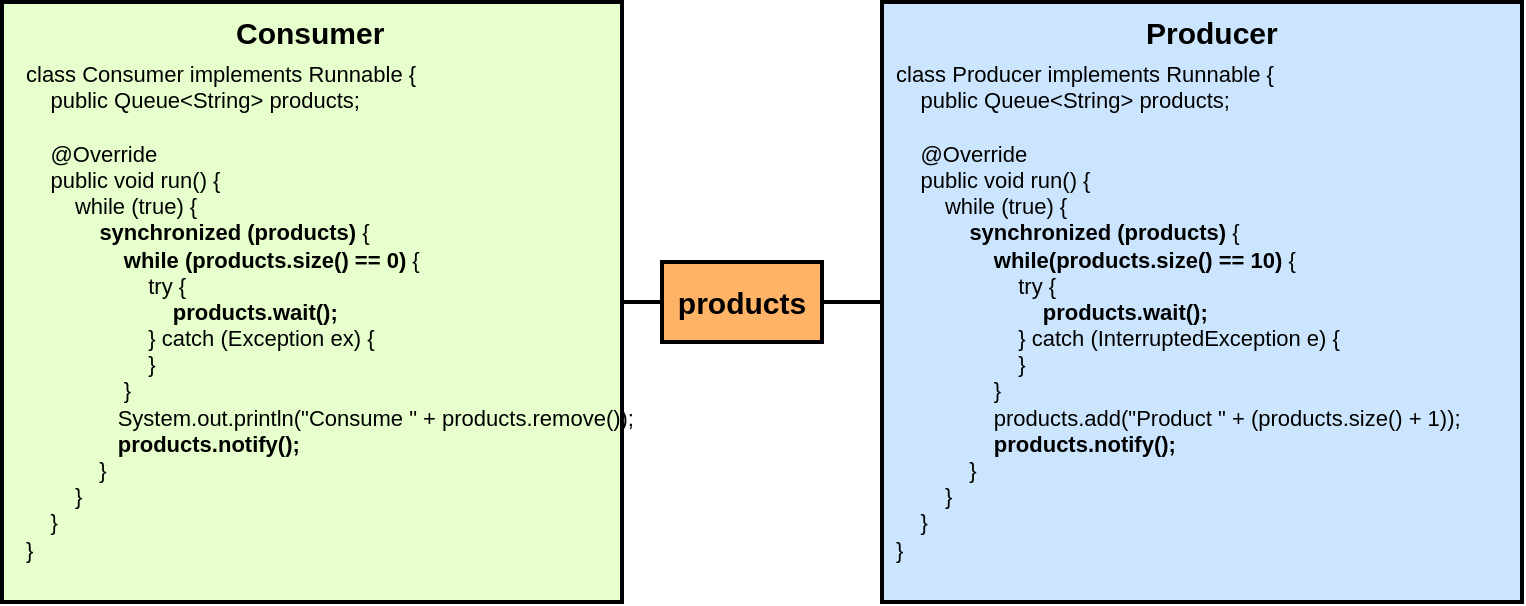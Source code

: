 <mxfile version="24.0.4" type="device" pages="6">
  <diagram name="consume-product-base" id="6dv0487Sd1imH6Vtmh2Y">
    <mxGraphModel dx="954" dy="658" grid="1" gridSize="10" guides="1" tooltips="1" connect="1" arrows="1" fold="1" page="1" pageScale="1" pageWidth="850" pageHeight="1100" math="0" shadow="0">
      <root>
        <mxCell id="0" />
        <mxCell id="1" parent="0" />
        <mxCell id="aiVydBmV3U3bzBaRBe3W-1" value="" style="rounded=0;whiteSpace=wrap;html=1;strokeWidth=2;fillColor=#E6FFCC;align=left;" parent="1" vertex="1">
          <mxGeometry x="20" y="200" width="310" height="300" as="geometry" />
        </mxCell>
        <mxCell id="aiVydBmV3U3bzBaRBe3W-2" value="" style="rounded=0;whiteSpace=wrap;html=1;fillColor=#CCE5FF;strokeWidth=2;align=left;" parent="1" vertex="1">
          <mxGeometry x="460" y="200" width="320" height="300" as="geometry" />
        </mxCell>
        <mxCell id="aiVydBmV3U3bzBaRBe3W-4" value="&lt;b&gt;&lt;font style=&quot;font-size: 15px;&quot;&gt;Consumer&lt;/font&gt;&lt;/b&gt;" style="text;html=1;strokeColor=none;fillColor=none;align=left;verticalAlign=middle;whiteSpace=wrap;rounded=0;" parent="1" vertex="1">
          <mxGeometry x="135" y="200" width="80" height="30" as="geometry" />
        </mxCell>
        <mxCell id="aiVydBmV3U3bzBaRBe3W-5" value="&lt;b&gt;&lt;font style=&quot;font-size: 15px;&quot;&gt;Producer&lt;/font&gt;&lt;/b&gt;" style="text;html=1;strokeColor=none;fillColor=none;align=left;verticalAlign=middle;whiteSpace=wrap;rounded=0;" parent="1" vertex="1">
          <mxGeometry x="590" y="200" width="80" height="30" as="geometry" />
        </mxCell>
        <mxCell id="aiVydBmV3U3bzBaRBe3W-8" style="edgeStyle=orthogonalEdgeStyle;shape=connector;rounded=0;orthogonalLoop=1;jettySize=auto;html=1;exitX=0;exitY=0.5;exitDx=0;exitDy=0;labelBackgroundColor=default;strokeColor=default;strokeWidth=2;fontFamily=Helvetica;fontSize=11;fontColor=default;startArrow=none;startFill=0;endArrow=none;endFill=0;align=left;" parent="1" source="aiVydBmV3U3bzBaRBe3W-6" target="aiVydBmV3U3bzBaRBe3W-1" edge="1">
          <mxGeometry relative="1" as="geometry" />
        </mxCell>
        <mxCell id="aiVydBmV3U3bzBaRBe3W-9" style="edgeStyle=orthogonalEdgeStyle;shape=connector;rounded=0;orthogonalLoop=1;jettySize=auto;html=1;exitX=1;exitY=0.5;exitDx=0;exitDy=0;entryX=0;entryY=0.5;entryDx=0;entryDy=0;labelBackgroundColor=default;strokeColor=default;strokeWidth=2;fontFamily=Helvetica;fontSize=11;fontColor=default;startArrow=none;startFill=0;endArrow=none;endFill=0;align=left;" parent="1" source="aiVydBmV3U3bzBaRBe3W-6" target="aiVydBmV3U3bzBaRBe3W-2" edge="1">
          <mxGeometry relative="1" as="geometry" />
        </mxCell>
        <mxCell id="aiVydBmV3U3bzBaRBe3W-6" value="&lt;b style=&quot;border-color: var(--border-color);&quot;&gt;&lt;font style=&quot;border-color: var(--border-color); font-size: 15px;&quot;&gt;products&lt;/font&gt;&lt;/b&gt;" style="rounded=0;whiteSpace=wrap;html=1;strokeWidth=2;fillColor=#FFB366;align=center;" parent="1" vertex="1">
          <mxGeometry x="350" y="330" width="80" height="40" as="geometry" />
        </mxCell>
        <mxCell id="aiVydBmV3U3bzBaRBe3W-13" value="&lt;div&gt;class Consumer implements Runnable {&lt;/div&gt;&lt;div&gt;&amp;nbsp; &amp;nbsp; public Queue&amp;lt;String&amp;gt; products;&lt;/div&gt;&lt;div&gt;&lt;br&gt;&lt;/div&gt;&lt;div&gt;&amp;nbsp; &amp;nbsp; @Override&lt;/div&gt;&lt;div&gt;&amp;nbsp; &amp;nbsp; public void run() {&lt;/div&gt;&lt;div&gt;&amp;nbsp; &amp;nbsp; &amp;nbsp; &amp;nbsp; while (true) {&lt;/div&gt;&lt;div&gt;&amp;nbsp; &amp;nbsp; &amp;nbsp; &amp;nbsp; &amp;nbsp; &amp;nbsp; &lt;b&gt;synchronized (products)&lt;/b&gt; {&lt;/div&gt;&lt;div&gt;&amp;nbsp; &amp;nbsp; &amp;nbsp; &amp;nbsp; &amp;nbsp; &amp;nbsp; &amp;nbsp; &amp;nbsp; &lt;b&gt;while (products.size() == 0)&lt;/b&gt; {&lt;/div&gt;&lt;div&gt;&amp;nbsp; &amp;nbsp; &amp;nbsp; &amp;nbsp; &amp;nbsp; &amp;nbsp; &amp;nbsp; &amp;nbsp; &amp;nbsp; &amp;nbsp; try {&lt;/div&gt;&lt;div&gt;&amp;nbsp; &amp;nbsp; &amp;nbsp; &amp;nbsp; &amp;nbsp; &amp;nbsp; &amp;nbsp; &amp;nbsp; &amp;nbsp; &amp;nbsp; &amp;nbsp; &amp;nbsp; &lt;b&gt;products.wait();&lt;/b&gt;&lt;/div&gt;&lt;div&gt;&amp;nbsp; &amp;nbsp; &amp;nbsp; &amp;nbsp; &amp;nbsp; &amp;nbsp; &amp;nbsp; &amp;nbsp; &amp;nbsp; &amp;nbsp; } catch (Exception ex) {&lt;/div&gt;&lt;div&gt;&amp;nbsp; &amp;nbsp; &amp;nbsp; &amp;nbsp; &amp;nbsp; &amp;nbsp; &amp;nbsp; &amp;nbsp; &amp;nbsp; &amp;nbsp; }&lt;/div&gt;&lt;div&gt;&amp;nbsp; &amp;nbsp; &amp;nbsp; &amp;nbsp; &amp;nbsp; &amp;nbsp; &amp;nbsp; &amp;nbsp; }&lt;/div&gt;&lt;div&gt;&lt;div style=&quot;border-color: var(--border-color);&quot;&gt;&amp;nbsp; &amp;nbsp; &amp;nbsp; &amp;nbsp; &amp;nbsp; &amp;nbsp; &amp;nbsp; &amp;nbsp;System.out.println(&quot;Consume &quot; + products.remove());&lt;/div&gt;&lt;div style=&quot;border-color: var(--border-color);&quot;&gt;&lt;span style=&quot;border-color: var(--border-color);&quot;&gt;&lt;/span&gt;&lt;span style=&quot;white-space: pre;&quot;&gt;&#x9;&lt;/span&gt;&amp;nbsp; &amp;nbsp;&amp;nbsp; &amp;nbsp;&amp;nbsp;&lt;b style=&quot;border-color: var(--border-color);&quot;&gt;products.notify();&lt;/b&gt;&lt;/div&gt;&lt;/div&gt;&lt;div&gt;&amp;nbsp; &amp;nbsp; &amp;nbsp; &amp;nbsp; &amp;nbsp; &amp;nbsp; }&lt;/div&gt;&lt;div&gt;&amp;nbsp; &amp;nbsp; &amp;nbsp; &amp;nbsp; }&lt;/div&gt;&lt;div&gt;&amp;nbsp; &amp;nbsp; }&lt;/div&gt;&lt;div&gt;}&lt;/div&gt;" style="text;html=1;align=left;verticalAlign=middle;resizable=0;points=[];autosize=1;strokeColor=none;fillColor=none;fontSize=11;fontFamily=Helvetica;fontColor=default;" parent="1" vertex="1">
          <mxGeometry x="30" y="225" width="330" height="260" as="geometry" />
        </mxCell>
        <mxCell id="aiVydBmV3U3bzBaRBe3W-16" value="&lt;div&gt;class Producer implements Runnable {&lt;/div&gt;&lt;div&gt;&amp;nbsp; &amp;nbsp; public Queue&amp;lt;String&amp;gt; products;&lt;/div&gt;&lt;div&gt;&lt;br&gt;&lt;/div&gt;&lt;div&gt;&amp;nbsp; &amp;nbsp; @Override&lt;/div&gt;&lt;div&gt;&amp;nbsp; &amp;nbsp; public void run() {&lt;/div&gt;&lt;div&gt;&amp;nbsp; &amp;nbsp; &amp;nbsp; &amp;nbsp; while (true) {&lt;/div&gt;&lt;div&gt;&amp;nbsp; &amp;nbsp; &amp;nbsp; &amp;nbsp; &amp;nbsp; &amp;nbsp; &lt;b&gt;synchronized (products)&lt;/b&gt; {&lt;/div&gt;&lt;div&gt;&amp;nbsp; &amp;nbsp; &amp;nbsp; &amp;nbsp; &amp;nbsp; &amp;nbsp; &amp;nbsp; &amp;nbsp; &lt;b&gt;while(products.size() == 10)&lt;/b&gt; {&lt;/div&gt;&lt;div&gt;&amp;nbsp; &amp;nbsp; &amp;nbsp; &amp;nbsp; &amp;nbsp; &amp;nbsp; &amp;nbsp; &amp;nbsp; &amp;nbsp; &amp;nbsp; try {&lt;/div&gt;&lt;div&gt;&amp;nbsp; &amp;nbsp; &amp;nbsp; &amp;nbsp; &amp;nbsp; &amp;nbsp; &amp;nbsp; &amp;nbsp; &amp;nbsp; &amp;nbsp; &amp;nbsp; &amp;nbsp; &lt;b&gt;products.wait();&lt;/b&gt;&lt;/div&gt;&lt;div&gt;&amp;nbsp; &amp;nbsp; &amp;nbsp; &amp;nbsp; &amp;nbsp; &amp;nbsp; &amp;nbsp; &amp;nbsp; &amp;nbsp; &amp;nbsp; } catch (InterruptedException e) {&lt;/div&gt;&lt;div&gt;&lt;span style=&quot;white-space: pre;&quot;&gt;&#x9;&lt;/span&gt;&lt;span style=&quot;white-space: pre;&quot;&gt;&#x9;&lt;/span&gt;&amp;nbsp; &amp;nbsp; }&lt;/div&gt;&lt;div&gt;&amp;nbsp; &amp;nbsp; &amp;nbsp; &amp;nbsp; &amp;nbsp; &amp;nbsp; &amp;nbsp; &amp;nbsp; }&lt;/div&gt;&lt;div&gt;&amp;nbsp; &amp;nbsp; &amp;nbsp; &amp;nbsp; &amp;nbsp; &amp;nbsp; &amp;nbsp; &amp;nbsp; products.add(&quot;Product &quot; + (products.size() + 1));&lt;/div&gt;&lt;div&gt;&amp;nbsp; &amp;nbsp; &amp;nbsp; &amp;nbsp; &amp;nbsp; &amp;nbsp; &amp;nbsp; &lt;b&gt;&amp;nbsp; products.notify();&lt;/b&gt;&lt;/div&gt;&lt;div&gt;&amp;nbsp; &amp;nbsp; &amp;nbsp; &amp;nbsp; &amp;nbsp; &amp;nbsp; }&lt;/div&gt;&lt;div&gt;&amp;nbsp; &amp;nbsp; &amp;nbsp; &amp;nbsp; }&lt;/div&gt;&lt;div&gt;&amp;nbsp; &amp;nbsp; }&lt;/div&gt;&lt;div style=&quot;&quot;&gt;}&lt;/div&gt;" style="text;html=1;align=left;verticalAlign=middle;resizable=0;points=[];autosize=1;strokeColor=none;fillColor=none;fontSize=11;fontFamily=Helvetica;fontColor=default;" parent="1" vertex="1">
          <mxGeometry x="465" y="225" width="310" height="260" as="geometry" />
        </mxCell>
      </root>
    </mxGraphModel>
  </diagram>
  <diagram id="gk3hnk_5HWCck9-iHWtw" name="dead-Lock-base">
    <mxGraphModel dx="954" dy="663" grid="1" gridSize="10" guides="1" tooltips="1" connect="1" arrows="1" fold="1" page="1" pageScale="1" pageWidth="850" pageHeight="1100" math="0" shadow="0">
      <root>
        <mxCell id="0" />
        <mxCell id="1" parent="0" />
        <mxCell id="DWwSaMobgWPGCUqwgVWq-6" style="rounded=0;orthogonalLoop=1;jettySize=auto;html=1;exitX=0.5;exitY=1;exitDx=0;exitDy=0;entryX=0;entryY=0;entryDx=0;entryDy=0;strokeWidth=2;endArrow=blockThin;endFill=1;" edge="1" parent="1" source="DWwSaMobgWPGCUqwgVWq-1" target="DWwSaMobgWPGCUqwgVWq-5">
          <mxGeometry relative="1" as="geometry" />
        </mxCell>
        <mxCell id="DWwSaMobgWPGCUqwgVWq-9" style="edgeStyle=orthogonalEdgeStyle;shape=connector;rounded=0;orthogonalLoop=1;jettySize=auto;html=1;exitX=0;exitY=0.5;exitDx=0;exitDy=0;entryX=0;entryY=0.5;entryDx=0;entryDy=0;labelBackgroundColor=default;strokeColor=default;strokeWidth=2;fontFamily=Helvetica;fontSize=11;fontColor=default;endArrow=blockThin;endFill=1;curved=1;dashed=1;dashPattern=8 8;" edge="1" parent="1" source="DWwSaMobgWPGCUqwgVWq-1" target="DWwSaMobgWPGCUqwgVWq-4">
          <mxGeometry relative="1" as="geometry" />
        </mxCell>
        <mxCell id="DWwSaMobgWPGCUqwgVWq-1" value="线程A" style="rounded=1;whiteSpace=wrap;html=1;strokeWidth=2;fontSize=17;fontStyle=1;fillColor=#E6FFCC;" vertex="1" parent="1">
          <mxGeometry x="280" y="240" width="80" height="40" as="geometry" />
        </mxCell>
        <mxCell id="DWwSaMobgWPGCUqwgVWq-7" style="edgeStyle=none;shape=connector;rounded=0;orthogonalLoop=1;jettySize=auto;html=1;exitX=0.5;exitY=1;exitDx=0;exitDy=0;entryX=1;entryY=0;entryDx=0;entryDy=0;labelBackgroundColor=default;strokeColor=default;strokeWidth=2;fontFamily=Helvetica;fontSize=11;fontColor=default;endArrow=blockThin;endFill=1;" edge="1" parent="1" source="DWwSaMobgWPGCUqwgVWq-2" target="DWwSaMobgWPGCUqwgVWq-4">
          <mxGeometry relative="1" as="geometry" />
        </mxCell>
        <mxCell id="DWwSaMobgWPGCUqwgVWq-10" style="edgeStyle=orthogonalEdgeStyle;shape=connector;curved=1;rounded=0;orthogonalLoop=1;jettySize=auto;html=1;exitX=1;exitY=0.5;exitDx=0;exitDy=0;entryX=1;entryY=0.5;entryDx=0;entryDy=0;dashed=1;dashPattern=8 8;labelBackgroundColor=default;strokeColor=default;strokeWidth=2;fontFamily=Helvetica;fontSize=11;fontColor=default;endArrow=blockThin;endFill=1;" edge="1" parent="1" source="DWwSaMobgWPGCUqwgVWq-2" target="DWwSaMobgWPGCUqwgVWq-5">
          <mxGeometry relative="1" as="geometry" />
        </mxCell>
        <mxCell id="DWwSaMobgWPGCUqwgVWq-2" value="线程B" style="rounded=1;whiteSpace=wrap;html=1;strokeWidth=2;fontSize=17;fontStyle=1;fillColor=#E6FFCC;" vertex="1" parent="1">
          <mxGeometry x="440" y="240" width="80" height="40" as="geometry" />
        </mxCell>
        <mxCell id="DWwSaMobgWPGCUqwgVWq-4" value="资源1" style="ellipse;whiteSpace=wrap;html=1;aspect=fixed;strokeWidth=2;fillColor=#FFCC99;fontSize=17;fontStyle=1" vertex="1" parent="1">
          <mxGeometry x="280" y="340" width="80" height="80" as="geometry" />
        </mxCell>
        <mxCell id="DWwSaMobgWPGCUqwgVWq-5" value="资源2" style="ellipse;whiteSpace=wrap;html=1;aspect=fixed;strokeWidth=2;fillColor=#FFCC99;fontSize=17;fontStyle=1" vertex="1" parent="1">
          <mxGeometry x="440" y="340" width="80" height="80" as="geometry" />
        </mxCell>
        <mxCell id="DWwSaMobgWPGCUqwgVWq-8" value="持有" style="text;html=1;strokeColor=none;fillColor=none;align=center;verticalAlign=middle;whiteSpace=wrap;rounded=0;fontSize=15;fontFamily=Helvetica;fontColor=default;" vertex="1" parent="1">
          <mxGeometry x="370" y="330" width="60" height="30" as="geometry" />
        </mxCell>
        <mxCell id="DWwSaMobgWPGCUqwgVWq-11" value="等待" style="text;html=1;strokeColor=none;fillColor=none;align=center;verticalAlign=middle;whiteSpace=wrap;rounded=0;fontSize=15;fontFamily=Helvetica;fontColor=default;" vertex="1" parent="1">
          <mxGeometry x="250" y="300" width="60" height="30" as="geometry" />
        </mxCell>
        <mxCell id="DWwSaMobgWPGCUqwgVWq-13" value="等待" style="text;html=1;strokeColor=none;fillColor=none;align=center;verticalAlign=middle;whiteSpace=wrap;rounded=0;fontSize=15;fontFamily=Helvetica;fontColor=default;" vertex="1" parent="1">
          <mxGeometry x="490" y="300" width="60" height="30" as="geometry" />
        </mxCell>
      </root>
    </mxGraphModel>
  </diagram>
  <diagram id="ku0qqFuDgvNlMloV11UB" name="Thread-LifeTime">
    <mxGraphModel dx="954" dy="663" grid="1" gridSize="10" guides="1" tooltips="1" connect="1" arrows="1" fold="1" page="1" pageScale="1" pageWidth="850" pageHeight="1100" math="0" shadow="0">
      <root>
        <mxCell id="0" />
        <mxCell id="1" parent="0" />
        <mxCell id="cuBsOTPUBlA3fSlguSZW-7" style="edgeStyle=orthogonalEdgeStyle;rounded=0;orthogonalLoop=1;jettySize=auto;html=1;exitX=0.5;exitY=1;exitDx=0;exitDy=0;entryX=0.5;entryY=0;entryDx=0;entryDy=0;fontFamily=Helvetica;fontSize=12;fontColor=default;endArrow=blockThin;endFill=1;strokeWidth=2;" edge="1" parent="1" source="cuBsOTPUBlA3fSlguSZW-4" target="cuBsOTPUBlA3fSlguSZW-5">
          <mxGeometry relative="1" as="geometry" />
        </mxCell>
        <mxCell id="cuBsOTPUBlA3fSlguSZW-4" value="" style="ellipse;fillColor=strokeColor;html=1;" vertex="1" parent="1">
          <mxGeometry x="385" y="10" width="30" height="30" as="geometry" />
        </mxCell>
        <mxCell id="cuBsOTPUBlA3fSlguSZW-5" value="初始&lt;br&gt;（New）" style="html=1;align=center;verticalAlign=top;rounded=1;absoluteArcSize=1;arcSize=10;dashed=0;whiteSpace=wrap;strokeWidth=2;fontStyle=1" vertex="1" parent="1">
          <mxGeometry x="337.5" y="80" width="125" height="45" as="geometry" />
        </mxCell>
        <mxCell id="cuBsOTPUBlA3fSlguSZW-25" style="edgeStyle=orthogonalEdgeStyle;shape=connector;rounded=0;orthogonalLoop=1;jettySize=auto;html=1;exitX=0.5;exitY=1;exitDx=0;exitDy=0;entryX=0.5;entryY=0;entryDx=0;entryDy=0;labelBackgroundColor=default;strokeColor=default;strokeWidth=2;fontFamily=Helvetica;fontSize=12;fontColor=default;endArrow=blockThin;endFill=1;" edge="1" parent="1" source="cuBsOTPUBlA3fSlguSZW-8" target="cuBsOTPUBlA3fSlguSZW-23">
          <mxGeometry relative="1" as="geometry" />
        </mxCell>
        <mxCell id="cuBsOTPUBlA3fSlguSZW-40" style="edgeStyle=orthogonalEdgeStyle;shape=connector;rounded=0;orthogonalLoop=1;jettySize=auto;html=1;exitX=0;exitY=0.5;exitDx=0;exitDy=0;entryX=1;entryY=0.25;entryDx=0;entryDy=0;labelBackgroundColor=default;strokeColor=default;strokeWidth=2;fontFamily=Helvetica;fontSize=12;fontColor=default;endArrow=blockThin;endFill=1;" edge="1" parent="1" target="cuBsOTPUBlA3fSlguSZW-37">
          <mxGeometry relative="1" as="geometry">
            <mxPoint x="280" y="220" as="sourcePoint" />
            <Array as="points">
              <mxPoint x="280" y="201" />
            </Array>
          </mxGeometry>
        </mxCell>
        <mxCell id="cuBsOTPUBlA3fSlguSZW-53" style="edgeStyle=orthogonalEdgeStyle;shape=connector;rounded=0;orthogonalLoop=1;jettySize=auto;html=1;exitX=1;exitY=0.75;exitDx=0;exitDy=0;entryX=0;entryY=0.25;entryDx=0;entryDy=0;labelBackgroundColor=default;strokeColor=default;strokeWidth=2;fontFamily=Helvetica;fontSize=12;fontColor=default;endArrow=blockThin;endFill=1;" edge="1" parent="1" source="cuBsOTPUBlA3fSlguSZW-8" target="cuBsOTPUBlA3fSlguSZW-48">
          <mxGeometry relative="1" as="geometry">
            <Array as="points">
              <mxPoint x="520" y="331" />
            </Array>
          </mxGeometry>
        </mxCell>
        <mxCell id="cuBsOTPUBlA3fSlguSZW-58" style="edgeStyle=orthogonalEdgeStyle;shape=connector;rounded=0;orthogonalLoop=1;jettySize=auto;html=1;exitX=1;exitY=0.25;exitDx=0;exitDy=0;entryX=0;entryY=0.25;entryDx=0;entryDy=0;labelBackgroundColor=default;strokeColor=default;strokeWidth=2;fontFamily=Helvetica;fontSize=12;fontColor=default;endArrow=blockThin;endFill=1;" edge="1" parent="1" source="cuBsOTPUBlA3fSlguSZW-8" target="cuBsOTPUBlA3fSlguSZW-47">
          <mxGeometry relative="1" as="geometry">
            <Array as="points">
              <mxPoint x="520" y="201" />
            </Array>
          </mxGeometry>
        </mxCell>
        <mxCell id="cuBsOTPUBlA3fSlguSZW-62" style="edgeStyle=orthogonalEdgeStyle;shape=connector;rounded=0;orthogonalLoop=1;jettySize=auto;html=1;exitX=0;exitY=0.75;exitDx=0;exitDy=0;entryX=1;entryY=0.25;entryDx=0;entryDy=0;labelBackgroundColor=default;strokeColor=default;strokeWidth=2;fontFamily=Helvetica;fontSize=12;fontColor=default;endArrow=blockThin;endFill=1;" edge="1" parent="1" source="cuBsOTPUBlA3fSlguSZW-8" target="cuBsOTPUBlA3fSlguSZW-45">
          <mxGeometry relative="1" as="geometry">
            <Array as="points">
              <mxPoint x="280" y="331" />
            </Array>
          </mxGeometry>
        </mxCell>
        <mxCell id="cuBsOTPUBlA3fSlguSZW-8" value="" style="html=1;align=center;verticalAlign=top;rounded=1;absoluteArcSize=1;arcSize=10;dashed=0;whiteSpace=wrap;strokeWidth=2;fontStyle=1;fillColor=#99FF99;" vertex="1" parent="1">
          <mxGeometry x="280" y="160" width="240" height="220" as="geometry" />
        </mxCell>
        <mxCell id="cuBsOTPUBlA3fSlguSZW-29" style="edgeStyle=orthogonalEdgeStyle;shape=connector;rounded=0;orthogonalLoop=1;jettySize=auto;html=1;exitX=0.25;exitY=0;exitDx=0;exitDy=0;entryX=0.25;entryY=1;entryDx=0;entryDy=0;labelBackgroundColor=default;strokeColor=default;strokeWidth=2;fontFamily=Helvetica;fontSize=12;fontColor=default;endArrow=blockThin;endFill=1;" edge="1" parent="1" source="cuBsOTPUBlA3fSlguSZW-10" target="cuBsOTPUBlA3fSlguSZW-11">
          <mxGeometry relative="1" as="geometry" />
        </mxCell>
        <mxCell id="cuBsOTPUBlA3fSlguSZW-10" value="运行中&lt;br&gt;（Running）" style="html=1;align=center;verticalAlign=top;rounded=1;absoluteArcSize=1;arcSize=10;dashed=0;whiteSpace=wrap;strokeWidth=2;fontStyle=1;fillColor=#E6FFCC;" vertex="1" parent="1">
          <mxGeometry x="337.5" y="310" width="125" height="45" as="geometry" />
        </mxCell>
        <mxCell id="cuBsOTPUBlA3fSlguSZW-30" style="edgeStyle=orthogonalEdgeStyle;shape=connector;rounded=0;orthogonalLoop=1;jettySize=auto;html=1;exitX=0.75;exitY=1;exitDx=0;exitDy=0;entryX=0.75;entryY=0;entryDx=0;entryDy=0;labelBackgroundColor=default;strokeColor=default;strokeWidth=2;fontFamily=Helvetica;fontSize=12;fontColor=default;endArrow=blockThin;endFill=1;" edge="1" parent="1" source="cuBsOTPUBlA3fSlguSZW-11" target="cuBsOTPUBlA3fSlguSZW-10">
          <mxGeometry relative="1" as="geometry" />
        </mxCell>
        <mxCell id="cuBsOTPUBlA3fSlguSZW-11" value="就绪&lt;br&gt;（Ready）" style="html=1;align=center;verticalAlign=top;rounded=1;absoluteArcSize=1;arcSize=10;dashed=0;whiteSpace=wrap;strokeWidth=2;fontStyle=1;fillColor=#E6FFCC;" vertex="1" parent="1">
          <mxGeometry x="337.5" y="200" width="125" height="45" as="geometry" />
        </mxCell>
        <mxCell id="cuBsOTPUBlA3fSlguSZW-21" value="&lt;div style=&quot;text-align: left;&quot;&gt;&lt;span style=&quot;background-color: initial;&quot;&gt;系统调度&lt;/span&gt;&lt;br&gt;&lt;/div&gt;" style="text;html=1;strokeColor=none;fillColor=none;align=center;verticalAlign=middle;whiteSpace=wrap;rounded=0;fontSize=12;fontFamily=Helvetica;fontColor=default;" vertex="1" parent="1">
          <mxGeometry x="430" y="260" width="60" height="30" as="geometry" />
        </mxCell>
        <mxCell id="cuBsOTPUBlA3fSlguSZW-22" value="&lt;div style=&quot;text-align: left;&quot;&gt;&lt;div style=&quot;border-color: var(--border-color);&quot;&gt;yield()&lt;/div&gt;&lt;/div&gt;&lt;div style=&quot;text-align: left;&quot;&gt;&lt;span style=&quot;background-color: initial;&quot;&gt;系统调度&lt;/span&gt;&lt;br&gt;&lt;/div&gt;" style="text;html=1;strokeColor=none;fillColor=none;align=center;verticalAlign=middle;whiteSpace=wrap;rounded=0;fontSize=12;fontFamily=Helvetica;fontColor=default;" vertex="1" parent="1">
          <mxGeometry x="310" y="260" width="60" height="30" as="geometry" />
        </mxCell>
        <mxCell id="cuBsOTPUBlA3fSlguSZW-35" style="edgeStyle=orthogonalEdgeStyle;shape=connector;rounded=0;orthogonalLoop=1;jettySize=auto;html=1;exitX=0.5;exitY=1;exitDx=0;exitDy=0;entryX=0.5;entryY=0;entryDx=0;entryDy=0;labelBackgroundColor=default;strokeColor=default;strokeWidth=2;fontFamily=Helvetica;fontSize=12;fontColor=default;endArrow=blockThin;endFill=1;" edge="1" parent="1" source="cuBsOTPUBlA3fSlguSZW-23" target="cuBsOTPUBlA3fSlguSZW-34">
          <mxGeometry relative="1" as="geometry" />
        </mxCell>
        <mxCell id="cuBsOTPUBlA3fSlguSZW-23" value="终止&lt;br&gt;（Terminated）" style="html=1;align=center;verticalAlign=top;rounded=1;absoluteArcSize=1;arcSize=10;dashed=0;whiteSpace=wrap;strokeWidth=2;fontStyle=1" vertex="1" parent="1">
          <mxGeometry x="337.5" y="440" width="125" height="45" as="geometry" />
        </mxCell>
        <mxCell id="cuBsOTPUBlA3fSlguSZW-26" value="&lt;div style=&quot;text-align: left;&quot;&gt;正常执行完毕&lt;/div&gt;&lt;div style=&quot;text-align: left;&quot;&gt;stop()&lt;/div&gt;&lt;div style=&quot;text-align: left;&quot;&gt;异常抛出&lt;/div&gt;" style="text;html=1;strokeColor=none;fillColor=none;align=center;verticalAlign=middle;whiteSpace=wrap;rounded=0;fontSize=12;fontFamily=Helvetica;fontColor=default;" vertex="1" parent="1">
          <mxGeometry x="400" y="386" width="90" height="50" as="geometry" />
        </mxCell>
        <mxCell id="cuBsOTPUBlA3fSlguSZW-27" style="edgeStyle=orthogonalEdgeStyle;shape=connector;rounded=0;orthogonalLoop=1;jettySize=auto;html=1;exitX=0.5;exitY=1;exitDx=0;exitDy=0;labelBackgroundColor=default;strokeColor=default;strokeWidth=2;fontFamily=Helvetica;fontSize=12;fontColor=default;endArrow=blockThin;endFill=1;" edge="1" parent="1" source="cuBsOTPUBlA3fSlguSZW-5">
          <mxGeometry relative="1" as="geometry">
            <mxPoint x="400" y="160" as="targetPoint" />
          </mxGeometry>
        </mxCell>
        <mxCell id="cuBsOTPUBlA3fSlguSZW-31" value="&lt;div style=&quot;text-align: left;&quot;&gt;&lt;span style=&quot;background-color: initial;&quot;&gt;new&lt;/span&gt;&lt;br&gt;&lt;/div&gt;" style="text;html=1;strokeColor=none;fillColor=none;align=center;verticalAlign=middle;whiteSpace=wrap;rounded=0;fontSize=12;fontFamily=Helvetica;fontColor=default;" vertex="1" parent="1">
          <mxGeometry x="400" y="40" width="40" height="30" as="geometry" />
        </mxCell>
        <mxCell id="cuBsOTPUBlA3fSlguSZW-32" value="&lt;div style=&quot;text-align: left;&quot;&gt;&lt;span style=&quot;background-color: initial;&quot;&gt;Thread#start()&lt;/span&gt;&lt;br&gt;&lt;/div&gt;" style="text;html=1;strokeColor=none;fillColor=none;align=center;verticalAlign=middle;whiteSpace=wrap;rounded=0;fontSize=12;fontFamily=Helvetica;fontColor=default;" vertex="1" parent="1">
          <mxGeometry x="400" y="125" width="82.5" height="30" as="geometry" />
        </mxCell>
        <mxCell id="cuBsOTPUBlA3fSlguSZW-34" value="" style="ellipse;html=1;shape=endState;fillColor=strokeColor;rounded=1;dashed=0;strokeColor=default;strokeWidth=2;fontFamily=Helvetica;fontSize=12;fontColor=default;" vertex="1" parent="1">
          <mxGeometry x="385" y="510" width="30" height="30" as="geometry" />
        </mxCell>
        <mxCell id="cuBsOTPUBlA3fSlguSZW-36" value="运行&lt;br style=&quot;border-color: var(--border-color);&quot;&gt;&lt;span style=&quot;border-color: var(--border-color);&quot;&gt;（Runnable）&lt;/span&gt;" style="text;html=1;align=center;verticalAlign=middle;resizable=0;points=[];autosize=1;strokeColor=none;fillColor=none;fontSize=12;fontFamily=Helvetica;fontColor=default;fontStyle=1" vertex="1" parent="1">
          <mxGeometry x="290" y="160" width="100" height="40" as="geometry" />
        </mxCell>
        <mxCell id="cuBsOTPUBlA3fSlguSZW-42" style="edgeStyle=orthogonalEdgeStyle;shape=connector;rounded=0;orthogonalLoop=1;jettySize=auto;html=1;exitX=1;exitY=0.75;exitDx=0;exitDy=0;labelBackgroundColor=default;strokeColor=default;strokeWidth=2;fontFamily=Helvetica;fontSize=12;fontColor=default;endArrow=blockThin;endFill=1;" edge="1" parent="1" source="cuBsOTPUBlA3fSlguSZW-37">
          <mxGeometry relative="1" as="geometry">
            <mxPoint x="280" y="224" as="targetPoint" />
          </mxGeometry>
        </mxCell>
        <mxCell id="cuBsOTPUBlA3fSlguSZW-37" value="等待&lt;br&gt;（Wait）" style="html=1;align=center;verticalAlign=top;rounded=1;absoluteArcSize=1;arcSize=10;dashed=0;whiteSpace=wrap;strokeWidth=2;fontStyle=1;fillColor=#FFFFCC;" vertex="1" parent="1">
          <mxGeometry x="10" y="190" width="125" height="45" as="geometry" />
        </mxCell>
        <mxCell id="cuBsOTPUBlA3fSlguSZW-43" value="&lt;div style=&quot;text-align: left;&quot;&gt;Object#notify()/notifyAll()&lt;/div&gt;&lt;div style=&quot;text-align: left;&quot;&gt;Object#wait(..)超时&lt;/div&gt;" style="text;html=1;strokeColor=none;fillColor=none;align=center;verticalAlign=middle;whiteSpace=wrap;rounded=0;fontSize=12;fontFamily=Helvetica;fontColor=default;" vertex="1" parent="1">
          <mxGeometry x="135" y="231" width="143" height="29" as="geometry" />
        </mxCell>
        <mxCell id="cuBsOTPUBlA3fSlguSZW-44" value="&lt;div style=&quot;text-align: left;&quot;&gt;Object#wait(..)&lt;/div&gt;&lt;div style=&quot;text-align: left;&quot;&gt;Thread#join(..)&lt;/div&gt;" style="text;html=1;strokeColor=none;fillColor=none;align=center;verticalAlign=middle;whiteSpace=wrap;rounded=0;fontSize=12;fontFamily=Helvetica;fontColor=default;" vertex="1" parent="1">
          <mxGeometry x="142.5" y="160" width="128" height="45" as="geometry" />
        </mxCell>
        <mxCell id="cuBsOTPUBlA3fSlguSZW-63" style="edgeStyle=orthogonalEdgeStyle;shape=connector;rounded=0;orthogonalLoop=1;jettySize=auto;html=1;exitX=1;exitY=0.75;exitDx=0;exitDy=0;entryX=-0.006;entryY=0.877;entryDx=0;entryDy=0;entryPerimeter=0;labelBackgroundColor=default;strokeColor=default;strokeWidth=2;fontFamily=Helvetica;fontSize=12;fontColor=default;endArrow=blockThin;endFill=1;" edge="1" parent="1" source="cuBsOTPUBlA3fSlguSZW-45" target="cuBsOTPUBlA3fSlguSZW-8">
          <mxGeometry relative="1" as="geometry" />
        </mxCell>
        <mxCell id="cuBsOTPUBlA3fSlguSZW-45" value="休眠&lt;br&gt;（Sleeping）" style="html=1;align=center;verticalAlign=top;rounded=1;absoluteArcSize=1;arcSize=10;dashed=0;whiteSpace=wrap;strokeWidth=2;fontStyle=1;fillColor=#E5CCFF;" vertex="1" parent="1">
          <mxGeometry x="10" y="320" width="125" height="45" as="geometry" />
        </mxCell>
        <mxCell id="cuBsOTPUBlA3fSlguSZW-59" style="edgeStyle=orthogonalEdgeStyle;shape=connector;rounded=0;orthogonalLoop=1;jettySize=auto;html=1;exitX=0;exitY=0.75;exitDx=0;exitDy=0;entryX=1;entryY=0.291;entryDx=0;entryDy=0;entryPerimeter=0;labelBackgroundColor=default;strokeColor=default;strokeWidth=2;fontFamily=Helvetica;fontSize=12;fontColor=default;endArrow=blockThin;endFill=1;" edge="1" parent="1" source="cuBsOTPUBlA3fSlguSZW-47" target="cuBsOTPUBlA3fSlguSZW-8">
          <mxGeometry relative="1" as="geometry" />
        </mxCell>
        <mxCell id="cuBsOTPUBlA3fSlguSZW-47" value="监视&lt;br&gt;（Monitor）" style="html=1;align=center;verticalAlign=top;rounded=1;absoluteArcSize=1;arcSize=10;dashed=0;whiteSpace=wrap;strokeWidth=2;fontStyle=1;fillColor=#CCFFFF;" vertex="1" parent="1">
          <mxGeometry x="660" y="190" width="125" height="45" as="geometry" />
        </mxCell>
        <mxCell id="cuBsOTPUBlA3fSlguSZW-54" style="edgeStyle=orthogonalEdgeStyle;shape=connector;rounded=0;orthogonalLoop=1;jettySize=auto;html=1;exitX=0;exitY=0.75;exitDx=0;exitDy=0;entryX=1;entryY=0.882;entryDx=0;entryDy=0;entryPerimeter=0;labelBackgroundColor=default;strokeColor=default;strokeWidth=2;fontFamily=Helvetica;fontSize=12;fontColor=default;endArrow=blockThin;endFill=1;" edge="1" parent="1" source="cuBsOTPUBlA3fSlguSZW-48" target="cuBsOTPUBlA3fSlguSZW-8">
          <mxGeometry relative="1" as="geometry" />
        </mxCell>
        <mxCell id="cuBsOTPUBlA3fSlguSZW-48" value="驻留&lt;br&gt;（Park）" style="html=1;align=center;verticalAlign=top;rounded=1;absoluteArcSize=1;arcSize=10;dashed=0;whiteSpace=wrap;strokeWidth=2;fontStyle=1;fillColor=#FFB366;" vertex="1" parent="1">
          <mxGeometry x="660" y="320" width="125" height="45" as="geometry" />
        </mxCell>
        <mxCell id="cuBsOTPUBlA3fSlguSZW-50" value="LockSupport#park()" style="text;html=1;align=center;verticalAlign=middle;resizable=0;points=[];autosize=1;strokeColor=none;fillColor=none;fontSize=12;fontFamily=Helvetica;fontColor=default;" vertex="1" parent="1">
          <mxGeometry x="520" y="306" width="130" height="30" as="geometry" />
        </mxCell>
        <mxCell id="cuBsOTPUBlA3fSlguSZW-57" value="LockSupport#unpark(..)" style="text;html=1;align=center;verticalAlign=middle;resizable=0;points=[];autosize=1;strokeColor=none;fillColor=none;fontSize=12;fontFamily=Helvetica;fontColor=default;" vertex="1" parent="1">
          <mxGeometry x="520" y="355" width="150" height="30" as="geometry" />
        </mxCell>
        <mxCell id="cuBsOTPUBlA3fSlguSZW-60" value="sychronized等待监视器锁" style="text;html=1;align=center;verticalAlign=middle;resizable=0;points=[];autosize=1;strokeColor=none;fillColor=none;fontSize=12;fontFamily=Helvetica;fontColor=default;" vertex="1" parent="1">
          <mxGeometry x="510" y="175" width="160" height="30" as="geometry" />
        </mxCell>
        <mxCell id="cuBsOTPUBlA3fSlguSZW-61" value="sychronized获得监视器锁" style="text;html=1;align=center;verticalAlign=middle;resizable=0;points=[];autosize=1;strokeColor=none;fillColor=none;fontSize=12;fontFamily=Helvetica;fontColor=default;" vertex="1" parent="1">
          <mxGeometry x="510" y="221" width="160" height="30" as="geometry" />
        </mxCell>
        <mxCell id="cuBsOTPUBlA3fSlguSZW-64" value="&lt;div style=&quot;text-align: left;&quot;&gt;Thread#sleep(..)&lt;/div&gt;" style="text;html=1;strokeColor=none;fillColor=none;align=center;verticalAlign=middle;whiteSpace=wrap;rounded=0;fontSize=12;fontFamily=Helvetica;fontColor=default;" vertex="1" parent="1">
          <mxGeometry x="142.5" y="311" width="128" height="20" as="geometry" />
        </mxCell>
        <mxCell id="cuBsOTPUBlA3fSlguSZW-65" value="&lt;div style=&quot;text-align: left;&quot;&gt;Thread#sleep(..)超时&lt;/div&gt;" style="text;html=1;strokeColor=none;fillColor=none;align=center;verticalAlign=middle;whiteSpace=wrap;rounded=0;fontSize=12;fontFamily=Helvetica;fontColor=default;" vertex="1" parent="1">
          <mxGeometry x="142.5" y="351" width="128" height="29" as="geometry" />
        </mxCell>
      </root>
    </mxGraphModel>
  </diagram>
  <diagram id="Azr-hZfksUpMlROvGyTq" name="ThreadLocalMap">
    <mxGraphModel dx="1804" dy="663" grid="1" gridSize="10" guides="1" tooltips="1" connect="1" arrows="1" fold="1" page="1" pageScale="1" pageWidth="850" pageHeight="1100" math="0" shadow="0">
      <root>
        <mxCell id="0" />
        <mxCell id="1" parent="0" />
        <mxCell id="_RyqqDi9EtR02k0wJjT4-5" value="" style="rounded=1;whiteSpace=wrap;html=1;strokeWidth=2;arcSize=1;fillColor=#E6FFCC;" parent="1" vertex="1">
          <mxGeometry x="-40" y="200" width="410" height="590" as="geometry" />
        </mxCell>
        <mxCell id="_RyqqDi9EtR02k0wJjT4-6" value="&lt;b style=&quot;font-size: 18px;&quot;&gt;&lt;font style=&quot;font-size: 18px;&quot;&gt;Thread&lt;/font&gt;&lt;/b&gt;" style="text;html=1;strokeColor=none;fillColor=none;align=center;verticalAlign=middle;whiteSpace=wrap;rounded=0;fontSize=18;" parent="1" vertex="1">
          <mxGeometry x="135" y="200" width="60" height="30" as="geometry" />
        </mxCell>
        <mxCell id="_RyqqDi9EtR02k0wJjT4-7" value="" style="rounded=1;whiteSpace=wrap;html=1;strokeWidth=2;arcSize=3;fillColor=#E6FFCC;" parent="1" vertex="1">
          <mxGeometry x="480" y="200" width="280" height="300" as="geometry" />
        </mxCell>
        <mxCell id="_RyqqDi9EtR02k0wJjT4-8" value="&lt;b style=&quot;font-size: 18px;&quot;&gt;&lt;font style=&quot;font-size: 18px;&quot;&gt;ThreadLocal&lt;/font&gt;&lt;/b&gt;" style="text;html=1;strokeColor=none;fillColor=none;align=center;verticalAlign=middle;whiteSpace=wrap;rounded=0;fontSize=18;" parent="1" vertex="1">
          <mxGeometry x="565" y="200" width="110" height="30" as="geometry" />
        </mxCell>
        <mxCell id="_RyqqDi9EtR02k0wJjT4-10" value="" style="rounded=1;whiteSpace=wrap;html=1;strokeWidth=2;arcSize=8;fillColor=#E6FFCC;" parent="1" vertex="1">
          <mxGeometry x="500" y="240" width="240" height="90" as="geometry" />
        </mxCell>
        <mxCell id="_RyqqDi9EtR02k0wJjT4-9" value="&lt;b&gt;&lt;font style=&quot;font-size: 18px;&quot;&gt;ThreadLocalMap&lt;/font&gt;&lt;/b&gt;" style="text;html=1;strokeColor=none;fillColor=none;align=center;verticalAlign=middle;whiteSpace=wrap;rounded=0;" parent="1" vertex="1">
          <mxGeometry x="550" y="240" width="140" height="30" as="geometry" />
        </mxCell>
        <mxCell id="_RyqqDi9EtR02k0wJjT4-20" value="" style="rounded=0;whiteSpace=wrap;html=1;fillColor=#FFFFCC;strokeColor=#FFCC99;strokeWidth=2;fontSize=14;" parent="1" vertex="1">
          <mxGeometry x="-20" y="270" width="370" height="150" as="geometry" />
        </mxCell>
        <mxCell id="_RyqqDi9EtR02k0wJjT4-24" value="Entry(ThreadLocal&amp;lt;?&amp;gt; k, Object v)" style="rounded=1;whiteSpace=wrap;html=1;strokeWidth=2;arcSize=8;fillColor=#E6FFCC;fontStyle=1" parent="1" vertex="1">
          <mxGeometry x="510" y="280" width="220" height="40" as="geometry" />
        </mxCell>
        <mxCell id="_RyqqDi9EtR02k0wJjT4-25" value="线程本地存储" style="text;whiteSpace=wrap;fontSize=14;fontFamily=Helvetica;fontColor=default;" parent="1" vertex="1">
          <mxGeometry x="580" y="255" width="90" height="30" as="geometry" />
        </mxCell>
        <mxCell id="_RyqqDi9EtR02k0wJjT4-26" value="线程本地变量" style="text;whiteSpace=wrap;fontSize=14;fontFamily=Helvetica;fontColor=default;" parent="1" vertex="1">
          <mxGeometry x="580" y="215" width="100" height="40" as="geometry" />
        </mxCell>
        <mxCell id="_RyqqDi9EtR02k0wJjT4-28" value="存储线程本地变量（副本），子线程无法访问" style="text;whiteSpace=wrap;fontSize=15;fontFamily=Helvetica;fontColor=default;" parent="1" vertex="1">
          <mxGeometry x="-20" y="240" width="340" height="30" as="geometry" />
        </mxCell>
        <mxCell id="MG4GooOXREUBD_d-nUfD-21" style="edgeStyle=orthogonalEdgeStyle;shape=connector;rounded=0;orthogonalLoop=1;jettySize=auto;html=1;exitX=0;exitY=0.5;exitDx=0;exitDy=0;entryX=1;entryY=0.5;entryDx=0;entryDy=0;labelBackgroundColor=default;strokeColor=#FFB570;strokeWidth=2;fontFamily=Helvetica;fontSize=11;fontColor=default;endArrow=blockThin;endFill=1;" parent="1" source="_RyqqDi9EtR02k0wJjT4-29" target="MG4GooOXREUBD_d-nUfD-9" edge="1">
          <mxGeometry relative="1" as="geometry">
            <Array as="points">
              <mxPoint x="420" y="395" />
              <mxPoint x="420" y="330" />
            </Array>
          </mxGeometry>
        </mxCell>
        <mxCell id="_RyqqDi9EtR02k0wJjT4-29" value="set(T value)" style="rounded=0;whiteSpace=wrap;html=1;fillColor=#dae8fc;strokeColor=#6c8ebf;strokeWidth=2;fontSize=14;" parent="1" vertex="1">
          <mxGeometry x="515" y="380" width="215" height="30" as="geometry" />
        </mxCell>
        <mxCell id="MG4GooOXREUBD_d-nUfD-23" style="edgeStyle=orthogonalEdgeStyle;shape=connector;rounded=0;orthogonalLoop=1;jettySize=auto;html=1;exitX=0;exitY=0.5;exitDx=0;exitDy=0;entryX=1;entryY=0.5;entryDx=0;entryDy=0;labelBackgroundColor=default;strokeColor=#FFB570;strokeWidth=2;fontFamily=Helvetica;fontSize=11;fontColor=default;endArrow=blockThin;endFill=1;" parent="1" source="_RyqqDi9EtR02k0wJjT4-30" target="MG4GooOXREUBD_d-nUfD-9" edge="1">
          <mxGeometry relative="1" as="geometry">
            <Array as="points">
              <mxPoint x="420" y="435" />
              <mxPoint x="420" y="330" />
            </Array>
          </mxGeometry>
        </mxCell>
        <mxCell id="_RyqqDi9EtR02k0wJjT4-30" value="get()" style="rounded=0;whiteSpace=wrap;html=1;fillColor=#dae8fc;strokeColor=#6c8ebf;strokeWidth=2;fontSize=14;" parent="1" vertex="1">
          <mxGeometry x="515" y="420" width="215" height="30" as="geometry" />
        </mxCell>
        <mxCell id="MG4GooOXREUBD_d-nUfD-25" style="edgeStyle=orthogonalEdgeStyle;shape=connector;rounded=0;orthogonalLoop=1;jettySize=auto;html=1;exitX=0;exitY=0.5;exitDx=0;exitDy=0;entryX=1;entryY=0.5;entryDx=0;entryDy=0;labelBackgroundColor=default;strokeColor=#FFB570;strokeWidth=2;fontFamily=Helvetica;fontSize=11;fontColor=default;endArrow=blockThin;endFill=1;" parent="1" source="_RyqqDi9EtR02k0wJjT4-31" target="MG4GooOXREUBD_d-nUfD-9" edge="1">
          <mxGeometry relative="1" as="geometry">
            <Array as="points">
              <mxPoint x="420" y="475" />
              <mxPoint x="420" y="330" />
            </Array>
          </mxGeometry>
        </mxCell>
        <mxCell id="_RyqqDi9EtR02k0wJjT4-31" value="remove()" style="rounded=0;whiteSpace=wrap;html=1;fillColor=#dae8fc;strokeColor=#6c8ebf;strokeWidth=2;fontSize=14;" parent="1" vertex="1">
          <mxGeometry x="515" y="460" width="215" height="30" as="geometry" />
        </mxCell>
        <mxCell id="ExoECbE0-CWxu4xjMzYz-4" style="edgeStyle=orthogonalEdgeStyle;rounded=0;orthogonalLoop=1;jettySize=auto;html=1;exitX=0.5;exitY=0;exitDx=0;exitDy=0;entryX=0.5;entryY=1;entryDx=0;entryDy=0;strokeWidth=2;endArrow=block;endFill=0;strokeColor=#FF0000;" parent="1" source="_RyqqDi9EtR02k0wJjT4-33" target="_RyqqDi9EtR02k0wJjT4-7" edge="1">
          <mxGeometry relative="1" as="geometry" />
        </mxCell>
        <mxCell id="_RyqqDi9EtR02k0wJjT4-33" value="" style="rounded=1;whiteSpace=wrap;html=1;strokeWidth=2;arcSize=3;fillColor=#E6FFCC;" parent="1" vertex="1">
          <mxGeometry x="480" y="540" width="280" height="250" as="geometry" />
        </mxCell>
        <mxCell id="_RyqqDi9EtR02k0wJjT4-35" value="InheritableThreadLocal" style="text;html=1;align=center;verticalAlign=middle;resizable=0;points=[];autosize=1;strokeColor=none;fillColor=none;fontSize=18;fontFamily=Helvetica;fontColor=default;fontStyle=1" parent="1" vertex="1">
          <mxGeometry x="515" y="540" width="220" height="40" as="geometry" />
        </mxCell>
        <mxCell id="MG4GooOXREUBD_d-nUfD-2" value="ThreadLocalMap threadLocals" style="text;html=1;align=center;verticalAlign=middle;resizable=0;points=[];autosize=1;strokeColor=none;fillColor=none;fontSize=15;" parent="1" vertex="1">
          <mxGeometry x="-20" y="270" width="230" height="30" as="geometry" />
        </mxCell>
        <mxCell id="ExoECbE0-CWxu4xjMzYz-11" style="edgeStyle=orthogonalEdgeStyle;rounded=0;orthogonalLoop=1;jettySize=auto;html=1;exitX=1;exitY=0.25;exitDx=0;exitDy=0;entryX=0;entryY=0.5;entryDx=0;entryDy=0;strokeWidth=2;endArrow=blockThin;endFill=1;strokeColor=#009900;" parent="1" source="MG4GooOXREUBD_d-nUfD-4" target="ExoECbE0-CWxu4xjMzYz-8" edge="1">
          <mxGeometry relative="1" as="geometry" />
        </mxCell>
        <mxCell id="MG4GooOXREUBD_d-nUfD-4" value="" style="rounded=0;whiteSpace=wrap;html=1;fillColor=#FFFFCC;strokeColor=#FFCC99;strokeWidth=2;fontSize=14;" parent="1" vertex="1">
          <mxGeometry x="-20" y="550" width="370" height="150" as="geometry" />
        </mxCell>
        <mxCell id="MG4GooOXREUBD_d-nUfD-5" value="ThreadLocalMap inheritableThreadLocals" style="text;html=1;align=center;verticalAlign=middle;resizable=0;points=[];autosize=1;strokeColor=none;fillColor=none;fontSize=15;" parent="1" vertex="1">
          <mxGeometry x="-20" y="550" width="300" height="30" as="geometry" />
        </mxCell>
        <mxCell id="_RyqqDi9EtR02k0wJjT4-27" value="子线程继承父线程的线程本地变量的值（复制一份副本），&#xa;且，不影响父线程的线程本地变量值" style="text;whiteSpace=wrap;fontSize=15;fontFamily=Helvetica;fontColor=default;" parent="1" vertex="1">
          <mxGeometry x="-20" y="506" width="400" height="40" as="geometry" />
        </mxCell>
        <mxCell id="MG4GooOXREUBD_d-nUfD-6" value="ThreadLocal" style="rounded=0;whiteSpace=wrap;html=1;fillColor=#FFF2CC;strokeColor=#FFB366;" parent="1" vertex="1">
          <mxGeometry y="310" width="110" height="40" as="geometry" />
        </mxCell>
        <mxCell id="MG4GooOXREUBD_d-nUfD-8" value="ThreadLocal" style="rounded=0;whiteSpace=wrap;html=1;fillColor=#FFF2CC;strokeColor=#FFB366;" parent="1" vertex="1">
          <mxGeometry x="110" y="310" width="110" height="40" as="geometry" />
        </mxCell>
        <mxCell id="MG4GooOXREUBD_d-nUfD-15" style="edgeStyle=orthogonalEdgeStyle;shape=connector;rounded=0;orthogonalLoop=1;jettySize=auto;html=1;exitX=1;exitY=0.5;exitDx=0;exitDy=0;labelBackgroundColor=default;strokeColor=#FFB366;strokeWidth=2;fontFamily=Helvetica;fontSize=11;fontColor=default;endArrow=none;endFill=0;startArrow=blockThin;startFill=1;" parent="1" source="MG4GooOXREUBD_d-nUfD-9" edge="1">
          <mxGeometry relative="1" as="geometry">
            <mxPoint x="480" y="250" as="targetPoint" />
            <Array as="points">
              <mxPoint x="420" y="330" />
              <mxPoint x="420" y="250" />
            </Array>
          </mxGeometry>
        </mxCell>
        <mxCell id="MG4GooOXREUBD_d-nUfD-9" value="ThreadLocal" style="rounded=0;whiteSpace=wrap;html=1;fillColor=#FFF2CC;strokeColor=#FFB366;" parent="1" vertex="1">
          <mxGeometry x="220" y="310" width="110" height="40" as="geometry" />
        </mxCell>
        <mxCell id="MG4GooOXREUBD_d-nUfD-10" value="ThreadLocal" style="rounded=0;whiteSpace=wrap;html=1;fillColor=#FFF2CC;strokeColor=#FFB366;" parent="1" vertex="1">
          <mxGeometry y="350" width="110" height="40" as="geometry" />
        </mxCell>
        <mxCell id="MG4GooOXREUBD_d-nUfD-11" value="ThreadLocal" style="rounded=0;whiteSpace=wrap;html=1;fillColor=#FFF2CC;strokeColor=#FFB366;" parent="1" vertex="1">
          <mxGeometry x="110" y="350" width="110" height="40" as="geometry" />
        </mxCell>
        <mxCell id="MG4GooOXREUBD_d-nUfD-12" value="ThreadLocal" style="rounded=0;whiteSpace=wrap;html=1;fillColor=#FFF2CC;strokeColor=#FFB366;" parent="1" vertex="1">
          <mxGeometry x="220" y="350" width="110" height="40" as="geometry" />
        </mxCell>
        <mxCell id="MG4GooOXREUBD_d-nUfD-14" style="edgeStyle=orthogonalEdgeStyle;rounded=0;orthogonalLoop=1;jettySize=auto;html=1;exitX=0;exitY=0.5;exitDx=0;exitDy=0;entryX=1;entryY=0.25;entryDx=0;entryDy=0;strokeWidth=2;endArrow=none;endFill=0;strokeColor=#009900;startArrow=blockThin;startFill=1;" parent="1" source="MG4GooOXREUBD_d-nUfD-13" target="_RyqqDi9EtR02k0wJjT4-20" edge="1">
          <mxGeometry relative="1" as="geometry">
            <Array as="points">
              <mxPoint x="440" y="355" />
              <mxPoint x="440" y="308" />
            </Array>
          </mxGeometry>
        </mxCell>
        <mxCell id="MG4GooOXREUBD_d-nUfD-18" style="edgeStyle=orthogonalEdgeStyle;shape=connector;rounded=0;orthogonalLoop=1;jettySize=auto;html=1;exitX=1;exitY=0.5;exitDx=0;exitDy=0;entryX=1;entryY=0.5;entryDx=0;entryDy=0;labelBackgroundColor=default;strokeColor=#3399FF;strokeWidth=2;fontFamily=Helvetica;fontSize=11;fontColor=default;endArrow=blockThin;endFill=1;" parent="1" source="MG4GooOXREUBD_d-nUfD-13" target="_RyqqDi9EtR02k0wJjT4-29" edge="1">
          <mxGeometry relative="1" as="geometry" />
        </mxCell>
        <mxCell id="MG4GooOXREUBD_d-nUfD-19" style="edgeStyle=orthogonalEdgeStyle;shape=connector;rounded=0;orthogonalLoop=1;jettySize=auto;html=1;exitX=1;exitY=0.5;exitDx=0;exitDy=0;entryX=1;entryY=0.5;entryDx=0;entryDy=0;labelBackgroundColor=default;strokeColor=#3399FF;strokeWidth=2;fontFamily=Helvetica;fontSize=11;fontColor=default;endArrow=blockThin;endFill=1;" parent="1" source="MG4GooOXREUBD_d-nUfD-13" target="_RyqqDi9EtR02k0wJjT4-30" edge="1">
          <mxGeometry relative="1" as="geometry" />
        </mxCell>
        <mxCell id="MG4GooOXREUBD_d-nUfD-20" style="edgeStyle=orthogonalEdgeStyle;shape=connector;rounded=0;orthogonalLoop=1;jettySize=auto;html=1;exitX=1;exitY=0.5;exitDx=0;exitDy=0;entryX=1;entryY=0.5;entryDx=0;entryDy=0;labelBackgroundColor=default;strokeColor=#3399FF;strokeWidth=2;fontFamily=Helvetica;fontSize=11;fontColor=default;endArrow=blockThin;endFill=1;" parent="1" source="MG4GooOXREUBD_d-nUfD-13" target="_RyqqDi9EtR02k0wJjT4-31" edge="1">
          <mxGeometry relative="1" as="geometry" />
        </mxCell>
        <mxCell id="MG4GooOXREUBD_d-nUfD-13" value="getMap(Thread t)" style="rounded=0;whiteSpace=wrap;html=1;fillColor=#dae8fc;strokeColor=#6c8ebf;strokeWidth=2;fontSize=14;" parent="1" vertex="1">
          <mxGeometry x="515" y="340" width="215" height="30" as="geometry" />
        </mxCell>
        <mxCell id="YssNnUDqJCPwGEcrOYKv-1" value="从当前线程中获取线程的threadLocals&lt;br&gt;&lt;div&gt;Thread t = Thread.currentThread();&lt;/div&gt;&lt;div&gt;ThreadLocalMap map = getMap(t);&lt;/div&gt;" style="text;html=1;strokeColor=none;fillColor=none;align=left;verticalAlign=middle;whiteSpace=wrap;rounded=0;fontSize=14;" parent="1" vertex="1">
          <mxGeometry x="770" y="355" width="270" height="70" as="geometry" />
        </mxCell>
        <mxCell id="YssNnUDqJCPwGEcrOYKv-4" value="t.threadLocals;" style="text;whiteSpace=wrap;fontSize=14;" parent="1" vertex="1">
          <mxGeometry x="425" y="350" width="100" height="30" as="geometry" />
        </mxCell>
        <mxCell id="5xwk8FITNnMvCEfg_H7U-1" value="如果map == null，则createMap(Thread t, T value)&lt;br&gt;&lt;b&gt;创建threadLocals&lt;br&gt;&lt;/b&gt;1. set(T value) 则 将value作为值进行创建&lt;br&gt;2. get() 则 setInitialValue()，返回null" style="text;html=1;strokeColor=none;fillColor=none;align=left;verticalAlign=middle;whiteSpace=wrap;rounded=0;fontSize=14;" parent="1" vertex="1">
          <mxGeometry x="770" y="425" width="320" height="75" as="geometry" />
        </mxCell>
        <mxCell id="ExoECbE0-CWxu4xjMzYz-1" value="子线程不继承" style="text;whiteSpace=wrap;fontSize=14;fontFamily=Helvetica;fontColor=default;" parent="1" vertex="1">
          <mxGeometry x="385" y="210" width="100" height="30" as="geometry" />
        </mxCell>
        <mxCell id="ExoECbE0-CWxu4xjMzYz-2" value="子线程继承" style="text;whiteSpace=wrap;fontSize=14;fontFamily=Helvetica;fontColor=default;" parent="1" vertex="1">
          <mxGeometry x="390" y="545" width="90" height="30" as="geometry" />
        </mxCell>
        <mxCell id="ExoECbE0-CWxu4xjMzYz-5" value="extends" style="text;whiteSpace=wrap;fontSize=16;fontFamily=Helvetica;fontColor=#FF0000;fontStyle=1" parent="1" vertex="1">
          <mxGeometry x="626" y="504" width="70" height="30" as="geometry" />
        </mxCell>
        <mxCell id="UcxJWag-WLzyUFxBq3Pp-12" style="edgeStyle=orthogonalEdgeStyle;rounded=0;orthogonalLoop=1;jettySize=auto;html=1;exitX=0;exitY=0.5;exitDx=0;exitDy=0;entryX=1;entryY=0.5;entryDx=0;entryDy=0;strokeWidth=2;endArrow=blockThin;endFill=1;strokeColor=#FF9933;" edge="1" parent="1" source="ExoECbE0-CWxu4xjMzYz-6" target="UcxJWag-WLzyUFxBq3Pp-9">
          <mxGeometry relative="1" as="geometry">
            <Array as="points">
              <mxPoint x="510" y="610" />
            </Array>
          </mxGeometry>
        </mxCell>
        <mxCell id="ExoECbE0-CWxu4xjMzYz-6" value="childValue(T parentValue)" style="rounded=0;whiteSpace=wrap;html=1;fillColor=#e1d5e7;strokeColor=#9673a6;strokeWidth=2;fontSize=14;" parent="1" vertex="1">
          <mxGeometry x="510" y="590" width="215" height="30" as="geometry" />
        </mxCell>
        <mxCell id="ExoECbE0-CWxu4xjMzYz-8" value="getMap(Thread t)" style="rounded=0;whiteSpace=wrap;html=1;fillColor=#e1d5e7;strokeColor=#9673a6;strokeWidth=2;fontSize=14;" parent="1" vertex="1">
          <mxGeometry x="510" y="650" width="215" height="30" as="geometry" />
        </mxCell>
        <mxCell id="ExoECbE0-CWxu4xjMzYz-14" style="edgeStyle=orthogonalEdgeStyle;rounded=0;orthogonalLoop=1;jettySize=auto;html=1;exitX=0;exitY=0.5;exitDx=0;exitDy=0;entryX=0.5;entryY=1;entryDx=0;entryDy=0;strokeWidth=2;endArrow=blockThin;endFill=1;strokeColor=#FF9933;" parent="1" source="ExoECbE0-CWxu4xjMzYz-9" target="MG4GooOXREUBD_d-nUfD-4" edge="1">
          <mxGeometry relative="1" as="geometry" />
        </mxCell>
        <mxCell id="ExoECbE0-CWxu4xjMzYz-9" value="createMap(Thread t, T firstValue)" style="rounded=0;whiteSpace=wrap;html=1;fillColor=#e1d5e7;strokeColor=#9673a6;strokeWidth=2;fontSize=14;" parent="1" vertex="1">
          <mxGeometry x="510" y="710" width="215" height="30" as="geometry" />
        </mxCell>
        <mxCell id="ExoECbE0-CWxu4xjMzYz-10" value="t.inheritableThreadLocals" style="text;html=1;align=center;verticalAlign=middle;resizable=0;points=[];autosize=1;strokeColor=none;fillColor=none;fontSize=14;" parent="1" vertex="1">
          <mxGeometry x="420" y="670" width="180" height="30" as="geometry" />
        </mxCell>
        <mxCell id="ExoECbE0-CWxu4xjMzYz-12" value="如果map == null，则createMap(Thread t, T firstvalue)&lt;br&gt;&lt;b&gt;创建inheritableThreadLocals&lt;br&gt;&lt;/b&gt;1. set(T value) 则 将value作为值进行创建&lt;br&gt;2. get() 则 setInitialValue()，返回null" style="text;html=1;strokeColor=none;fillColor=none;align=left;verticalAlign=middle;whiteSpace=wrap;rounded=0;fontSize=14;" parent="1" vertex="1">
          <mxGeometry x="770" y="635" width="340" height="75" as="geometry" />
        </mxCell>
        <mxCell id="UcxJWag-WLzyUFxBq3Pp-1" value="inheritableThreadLocal" style="rounded=0;whiteSpace=wrap;html=1;fillColor=#FFF2CC;strokeColor=#FFB366;" vertex="1" parent="1">
          <mxGeometry x="5" y="590" width="160" height="40" as="geometry" />
        </mxCell>
        <mxCell id="UcxJWag-WLzyUFxBq3Pp-9" value="inheritableThreadLocal" style="rounded=0;whiteSpace=wrap;html=1;fillColor=#FFF2CC;strokeColor=#FFB366;" vertex="1" parent="1">
          <mxGeometry x="165" y="590" width="160" height="40" as="geometry" />
        </mxCell>
        <mxCell id="UcxJWag-WLzyUFxBq3Pp-10" value="inheritableThreadLocal" style="rounded=0;whiteSpace=wrap;html=1;fillColor=#FFF2CC;strokeColor=#FFB366;" vertex="1" parent="1">
          <mxGeometry x="5" y="630" width="160" height="40" as="geometry" />
        </mxCell>
        <mxCell id="UcxJWag-WLzyUFxBq3Pp-11" value="inheritableThreadLocal" style="rounded=0;whiteSpace=wrap;html=1;fillColor=#FFF2CC;strokeColor=#FFB366;" vertex="1" parent="1">
          <mxGeometry x="165" y="630" width="160" height="40" as="geometry" />
        </mxCell>
      </root>
    </mxGraphModel>
  </diagram>
  <diagram id="qSSYmYDvhrYGPhhtijJs" name="setandget-threadLocal">
    <mxGraphModel dx="104" dy="658" grid="1" gridSize="10" guides="1" tooltips="1" connect="1" arrows="1" fold="1" page="1" pageScale="1" pageWidth="850" pageHeight="1100" math="0" shadow="0">
      <root>
        <mxCell id="0" />
        <mxCell id="1" parent="0" />
        <mxCell id="tD3soPmn0NJGJOwVFee4-1" style="edgeStyle=orthogonalEdgeStyle;rounded=0;orthogonalLoop=1;jettySize=auto;html=1;exitX=0.5;exitY=1;exitDx=0;exitDy=0;entryX=0.5;entryY=0;entryDx=0;entryDy=0;" parent="1" source="tD3soPmn0NJGJOwVFee4-2" target="tD3soPmn0NJGJOwVFee4-7" edge="1">
          <mxGeometry relative="1" as="geometry" />
        </mxCell>
        <mxCell id="tD3soPmn0NJGJOwVFee4-2" value="myThreadLocal.set(0)" style="rounded=0;whiteSpace=wrap;html=1;fillColor=#E6FFCC;" parent="1" vertex="1">
          <mxGeometry x="1180" y="210" width="120" height="40" as="geometry" />
        </mxCell>
        <mxCell id="tD3soPmn0NJGJOwVFee4-3" style="edgeStyle=orthogonalEdgeStyle;rounded=0;orthogonalLoop=1;jettySize=auto;html=1;exitX=0.5;exitY=1;exitDx=0;exitDy=0;entryX=0.5;entryY=0;entryDx=0;entryDy=0;" parent="1" source="tD3soPmn0NJGJOwVFee4-4" target="tD3soPmn0NJGJOwVFee4-11" edge="1">
          <mxGeometry relative="1" as="geometry" />
        </mxCell>
        <mxCell id="tD3soPmn0NJGJOwVFee4-4" value="myThreadLocal.get()" style="rounded=0;whiteSpace=wrap;html=1;fillColor=#E6FFCC;" parent="1" vertex="1">
          <mxGeometry x="1710" y="210" width="120" height="40" as="geometry" />
        </mxCell>
        <mxCell id="tD3soPmn0NJGJOwVFee4-5" value="Y" style="edgeStyle=orthogonalEdgeStyle;rounded=0;orthogonalLoop=1;jettySize=auto;html=1;exitX=0.5;exitY=1;exitDx=0;exitDy=0;entryX=0.5;entryY=0;entryDx=0;entryDy=0;" parent="1" source="tD3soPmn0NJGJOwVFee4-7" target="tD3soPmn0NJGJOwVFee4-8" edge="1">
          <mxGeometry relative="1" as="geometry">
            <Array as="points">
              <mxPoint x="1240" y="325" />
              <mxPoint x="1125" y="325" />
            </Array>
          </mxGeometry>
        </mxCell>
        <mxCell id="tD3soPmn0NJGJOwVFee4-6" value="N" style="edgeStyle=orthogonalEdgeStyle;rounded=0;orthogonalLoop=1;jettySize=auto;html=1;exitX=0.5;exitY=1;exitDx=0;exitDy=0;entryX=0.5;entryY=0;entryDx=0;entryDy=0;" parent="1" source="tD3soPmn0NJGJOwVFee4-7" target="tD3soPmn0NJGJOwVFee4-15" edge="1">
          <mxGeometry relative="1" as="geometry">
            <mxPoint x="1355" y="345" as="targetPoint" />
            <Array as="points">
              <mxPoint x="1240" y="325" />
              <mxPoint x="1375" y="325" />
            </Array>
          </mxGeometry>
        </mxCell>
        <mxCell id="tD3soPmn0NJGJOwVFee4-7" value="threadLocals == null ?" style="rhombus;whiteSpace=wrap;html=1;fillColor=#FFB366;" parent="1" vertex="1">
          <mxGeometry x="1170" y="275" width="140" height="45" as="geometry" />
        </mxCell>
        <mxCell id="tD3soPmn0NJGJOwVFee4-8" value="createMap(currentThread, value)" style="rounded=0;whiteSpace=wrap;html=1;fillColor=#CCE5FF;" parent="1" vertex="1">
          <mxGeometry x="1030" y="345" width="190" height="40" as="geometry" />
        </mxCell>
        <mxCell id="tD3soPmn0NJGJOwVFee4-9" value="N" style="edgeStyle=orthogonalEdgeStyle;rounded=0;orthogonalLoop=1;jettySize=auto;html=1;exitX=0.5;exitY=1;exitDx=0;exitDy=0;entryX=0.5;entryY=0;entryDx=0;entryDy=0;" parent="1" source="tD3soPmn0NJGJOwVFee4-11" target="tD3soPmn0NJGJOwVFee4-17" edge="1">
          <mxGeometry relative="1" as="geometry">
            <Array as="points">
              <mxPoint x="1770" y="317.5" />
              <mxPoint x="1935" y="317.5" />
            </Array>
          </mxGeometry>
        </mxCell>
        <mxCell id="tD3soPmn0NJGJOwVFee4-10" style="edgeStyle=orthogonalEdgeStyle;rounded=0;orthogonalLoop=1;jettySize=auto;html=1;exitX=0.5;exitY=1;exitDx=0;exitDy=0;entryX=0.5;entryY=0;entryDx=0;entryDy=0;" parent="1" source="tD3soPmn0NJGJOwVFee4-11" target="tD3soPmn0NJGJOwVFee4-19" edge="1">
          <mxGeometry relative="1" as="geometry">
            <Array as="points">
              <mxPoint x="1770" y="317.5" />
              <mxPoint x="1655" y="317.5" />
            </Array>
          </mxGeometry>
        </mxCell>
        <mxCell id="tD3soPmn0NJGJOwVFee4-11" value="threadLocal == null ?" style="rhombus;whiteSpace=wrap;html=1;fillColor=#FFB366;" parent="1" vertex="1">
          <mxGeometry x="1700" y="270" width="140" height="45" as="geometry" />
        </mxCell>
        <mxCell id="tD3soPmn0NJGJOwVFee4-12" value="threadLocals.getEntry(myThreadLocal)" style="rounded=0;whiteSpace=wrap;html=1;fillColor=#CCE5FF;" parent="1" vertex="1">
          <mxGeometry x="1820" y="397.5" width="230" height="40" as="geometry" />
        </mxCell>
        <mxCell id="tD3soPmn0NJGJOwVFee4-13" value="threadLocals.set(myThreadLocal, value)" style="rounded=0;whiteSpace=wrap;html=1;fillColor=#CCE5FF;" parent="1" vertex="1">
          <mxGeometry x="1260" y="405" width="230" height="40" as="geometry" />
        </mxCell>
        <mxCell id="tD3soPmn0NJGJOwVFee4-14" style="edgeStyle=orthogonalEdgeStyle;rounded=0;orthogonalLoop=1;jettySize=auto;html=1;exitX=0.5;exitY=1;exitDx=0;exitDy=0;entryX=0.5;entryY=0;entryDx=0;entryDy=0;" parent="1" source="tD3soPmn0NJGJOwVFee4-15" target="tD3soPmn0NJGJOwVFee4-13" edge="1">
          <mxGeometry relative="1" as="geometry" />
        </mxCell>
        <mxCell id="tD3soPmn0NJGJOwVFee4-15" value="currentThread.getMap()：threadLocals" style="rounded=0;whiteSpace=wrap;html=1;fillColor=#CCE5FF;" parent="1" vertex="1">
          <mxGeometry x="1260" y="345" width="230" height="40" as="geometry" />
        </mxCell>
        <mxCell id="tD3soPmn0NJGJOwVFee4-16" style="edgeStyle=orthogonalEdgeStyle;rounded=0;orthogonalLoop=1;jettySize=auto;html=1;exitX=0.5;exitY=1;exitDx=0;exitDy=0;entryX=0.5;entryY=0;entryDx=0;entryDy=0;" parent="1" source="tD3soPmn0NJGJOwVFee4-17" target="tD3soPmn0NJGJOwVFee4-12" edge="1">
          <mxGeometry relative="1" as="geometry" />
        </mxCell>
        <mxCell id="tD3soPmn0NJGJOwVFee4-17" value="currentThread.getMap()：threadLocals" style="rounded=0;whiteSpace=wrap;html=1;fillColor=#CCE5FF;" parent="1" vertex="1">
          <mxGeometry x="1820" y="337.5" width="230" height="40" as="geometry" />
        </mxCell>
        <mxCell id="tD3soPmn0NJGJOwVFee4-18" style="edgeStyle=orthogonalEdgeStyle;rounded=0;orthogonalLoop=1;jettySize=auto;html=1;exitX=0.5;exitY=1;exitDx=0;exitDy=0;entryX=0.5;entryY=0;entryDx=0;entryDy=0;" parent="1" source="tD3soPmn0NJGJOwVFee4-19" target="tD3soPmn0NJGJOwVFee4-22" edge="1">
          <mxGeometry relative="1" as="geometry" />
        </mxCell>
        <mxCell id="tD3soPmn0NJGJOwVFee4-19" value="setInitialValue()" style="rounded=0;whiteSpace=wrap;html=1;fillColor=#CCE5FF;" parent="1" vertex="1">
          <mxGeometry x="1560" y="337.5" width="190" height="40" as="geometry" />
        </mxCell>
        <mxCell id="tD3soPmn0NJGJOwVFee4-20" value="createMap(currentThread, value)" style="rounded=0;whiteSpace=wrap;html=1;fillColor=#CCE5FF;" parent="1" vertex="1">
          <mxGeometry x="1450" y="527.5" width="190" height="40" as="geometry" />
        </mxCell>
        <mxCell id="tD3soPmn0NJGJOwVFee4-21" style="edgeStyle=orthogonalEdgeStyle;rounded=0;orthogonalLoop=1;jettySize=auto;html=1;exitX=0.5;exitY=1;exitDx=0;exitDy=0;entryX=0.5;entryY=0;entryDx=0;entryDy=0;" parent="1" source="tD3soPmn0NJGJOwVFee4-22" target="tD3soPmn0NJGJOwVFee4-25" edge="1">
          <mxGeometry relative="1" as="geometry" />
        </mxCell>
        <mxCell id="tD3soPmn0NJGJOwVFee4-22" value="value = initialValue()：null" style="rounded=0;whiteSpace=wrap;html=1;fillColor=#CCE5FF;" parent="1" vertex="1">
          <mxGeometry x="1560" y="397.5" width="190" height="40" as="geometry" />
        </mxCell>
        <mxCell id="tD3soPmn0NJGJOwVFee4-23" value="Y" style="edgeStyle=orthogonalEdgeStyle;rounded=0;orthogonalLoop=1;jettySize=auto;html=1;exitX=0.5;exitY=1;exitDx=0;exitDy=0;" parent="1" source="tD3soPmn0NJGJOwVFee4-25" target="tD3soPmn0NJGJOwVFee4-20" edge="1">
          <mxGeometry relative="1" as="geometry">
            <Array as="points">
              <mxPoint x="1655" y="507.5" />
              <mxPoint x="1545" y="507.5" />
            </Array>
          </mxGeometry>
        </mxCell>
        <mxCell id="tD3soPmn0NJGJOwVFee4-24" value="N" style="edgeStyle=orthogonalEdgeStyle;rounded=0;orthogonalLoop=1;jettySize=auto;html=1;exitX=0.5;exitY=1;exitDx=0;exitDy=0;" parent="1" source="tD3soPmn0NJGJOwVFee4-25" target="tD3soPmn0NJGJOwVFee4-26" edge="1">
          <mxGeometry relative="1" as="geometry">
            <Array as="points">
              <mxPoint x="1655" y="507.5" />
              <mxPoint x="1788" y="507.5" />
            </Array>
          </mxGeometry>
        </mxCell>
        <mxCell id="tD3soPmn0NJGJOwVFee4-25" value="threadLocals == null ?" style="rhombus;whiteSpace=wrap;html=1;fillColor=#FFB366;" parent="1" vertex="1">
          <mxGeometry x="1585" y="457.5" width="140" height="45" as="geometry" />
        </mxCell>
        <mxCell id="tD3soPmn0NJGJOwVFee4-26" value="threadLocals.set(myThreadLocal, value)" style="rounded=0;whiteSpace=wrap;html=1;fillColor=#CCE5FF;" parent="1" vertex="1">
          <mxGeometry x="1675" y="527.5" width="225" height="40" as="geometry" />
        </mxCell>
        <mxCell id="oRM2KtZNI3yHn6trO2R9-1" value="&lt;b&gt;&lt;font style=&quot;font-size: 19px;&quot;&gt;ThreadLocal&lt;/font&gt;&lt;/b&gt;" style="text;html=1;strokeColor=none;fillColor=none;align=center;verticalAlign=middle;whiteSpace=wrap;rounded=0;" parent="1" vertex="1">
          <mxGeometry x="1450" y="210" width="180" height="30" as="geometry" />
        </mxCell>
      </root>
    </mxGraphModel>
  </diagram>
  <diagram id="8-Ujl-4890stzTWYYLfs" name="Java内存模型">
    <mxGraphModel dx="1804" dy="658" grid="1" gridSize="10" guides="1" tooltips="1" connect="1" arrows="1" fold="1" page="1" pageScale="1" pageWidth="850" pageHeight="1100" math="0" shadow="0">
      <root>
        <mxCell id="0" />
        <mxCell id="1" parent="0" />
        <mxCell id="SkeuHqlGkgRDMkwGpSjx-1" value="" style="rounded=0;whiteSpace=wrap;html=1;strokeColor=#666666;fillColor=#f5f5f5;fontColor=#333333;strokeWidth=2;" vertex="1" parent="1">
          <mxGeometry x="200" y="240" width="200" height="200" as="geometry" />
        </mxCell>
        <mxCell id="SkeuHqlGkgRDMkwGpSjx-2" value="线程A" style="text;html=1;align=center;verticalAlign=middle;resizable=0;points=[];autosize=1;strokeColor=none;fillColor=none;fontSize=14;fontStyle=1" vertex="1" parent="1">
          <mxGeometry x="270" y="240" width="60" height="30" as="geometry" />
        </mxCell>
        <mxCell id="SkeuHqlGkgRDMkwGpSjx-4" value="" style="rounded=0;whiteSpace=wrap;html=1;strokeColor=#666666;fillColor=#f5f5f5;fontColor=#333333;strokeWidth=2;" vertex="1" parent="1">
          <mxGeometry x="440" y="240" width="200" height="200" as="geometry" />
        </mxCell>
        <mxCell id="SkeuHqlGkgRDMkwGpSjx-3" value="线程B" style="text;html=1;align=center;verticalAlign=middle;resizable=0;points=[];autosize=1;strokeColor=none;fillColor=none;fontSize=14;fontStyle=1" vertex="1" parent="1">
          <mxGeometry x="510" y="240" width="60" height="30" as="geometry" />
        </mxCell>
        <mxCell id="SkeuHqlGkgRDMkwGpSjx-5" value="" style="rounded=1;whiteSpace=wrap;html=1;fillColor=#ffe6cc;strokeColor=#d79b00;" vertex="1" parent="1">
          <mxGeometry x="216.25" y="280" width="167.5" height="140" as="geometry" />
        </mxCell>
        <mxCell id="SkeuHqlGkgRDMkwGpSjx-23" style="edgeStyle=orthogonalEdgeStyle;rounded=0;orthogonalLoop=1;jettySize=auto;html=1;exitX=0;exitY=0.5;exitDx=0;exitDy=0;entryX=0;entryY=0.5;entryDx=0;entryDy=0;strokeWidth=2;endArrow=none;endFill=0;" edge="1" parent="1" source="SkeuHqlGkgRDMkwGpSjx-8" target="SkeuHqlGkgRDMkwGpSjx-9">
          <mxGeometry relative="1" as="geometry">
            <Array as="points">
              <mxPoint x="230" y="305" />
              <mxPoint x="230" y="350" />
            </Array>
          </mxGeometry>
        </mxCell>
        <mxCell id="SkeuHqlGkgRDMkwGpSjx-8" value="控制器" style="rounded=0;whiteSpace=wrap;html=1;fillColor=#dae8fc;strokeColor=#6c8ebf;" vertex="1" parent="1">
          <mxGeometry x="240" y="290" width="120" height="30" as="geometry" />
        </mxCell>
        <mxCell id="SkeuHqlGkgRDMkwGpSjx-9" value="运算器" style="rounded=0;whiteSpace=wrap;html=1;fillColor=#dae8fc;strokeColor=#6c8ebf;" vertex="1" parent="1">
          <mxGeometry x="240" y="335" width="120" height="30" as="geometry" />
        </mxCell>
        <mxCell id="SkeuHqlGkgRDMkwGpSjx-24" style="edgeStyle=orthogonalEdgeStyle;rounded=0;orthogonalLoop=1;jettySize=auto;html=1;exitX=0;exitY=0.344;exitDx=0;exitDy=0;startArrow=blockThin;startFill=1;endArrow=none;endFill=0;strokeWidth=2;exitPerimeter=0;" edge="1" parent="1" source="SkeuHqlGkgRDMkwGpSjx-10">
          <mxGeometry relative="1" as="geometry">
            <mxPoint x="230" y="330" as="targetPoint" />
            <Array as="points">
              <mxPoint x="220" y="390" />
              <mxPoint x="220" y="330" />
            </Array>
          </mxGeometry>
        </mxCell>
        <mxCell id="SkeuHqlGkgRDMkwGpSjx-10" value="&amp;nbsp;L1 Cache" style="rounded=0;whiteSpace=wrap;html=1;fillColor=#f8cecc;strokeColor=#b85450;fontStyle=1" vertex="1" parent="1">
          <mxGeometry x="240" y="380" width="120" height="30" as="geometry" />
        </mxCell>
        <mxCell id="SkeuHqlGkgRDMkwGpSjx-11" value="" style="rounded=1;whiteSpace=wrap;html=1;fillColor=#ffe6cc;strokeColor=#d79b00;" vertex="1" parent="1">
          <mxGeometry x="456.25" y="280" width="167.5" height="140" as="geometry" />
        </mxCell>
        <mxCell id="SkeuHqlGkgRDMkwGpSjx-12" value="控制器" style="rounded=0;whiteSpace=wrap;html=1;fillColor=#dae8fc;strokeColor=#6c8ebf;" vertex="1" parent="1">
          <mxGeometry x="480" y="290" width="120" height="30" as="geometry" />
        </mxCell>
        <mxCell id="SkeuHqlGkgRDMkwGpSjx-13" value="运算器" style="rounded=0;whiteSpace=wrap;html=1;fillColor=#dae8fc;strokeColor=#6c8ebf;" vertex="1" parent="1">
          <mxGeometry x="480" y="335" width="120" height="30" as="geometry" />
        </mxCell>
        <mxCell id="SkeuHqlGkgRDMkwGpSjx-14" value="&amp;nbsp;L1 Cache" style="rounded=0;whiteSpace=wrap;html=1;fillColor=#f8cecc;strokeColor=#b85450;fontStyle=1" vertex="1" parent="1">
          <mxGeometry x="480" y="380" width="120" height="30" as="geometry" />
        </mxCell>
        <mxCell id="SkeuHqlGkgRDMkwGpSjx-15" value="&amp;nbsp;L2 Cache" style="rounded=0;whiteSpace=wrap;html=1;fillColor=#f8cecc;strokeColor=#b85450;strokeWidth=2;fontStyle=1" vertex="1" parent="1">
          <mxGeometry x="200" y="460" width="440" height="40" as="geometry" />
        </mxCell>
        <mxCell id="SkeuHqlGkgRDMkwGpSjx-16" value="" style="rounded=0;whiteSpace=wrap;html=1;fillColor=#e1d5e7;strokeColor=#9673a6;strokeWidth=2;" vertex="1" parent="1">
          <mxGeometry x="200" y="520" width="440" height="100" as="geometry" />
        </mxCell>
        <mxCell id="SkeuHqlGkgRDMkwGpSjx-17" value="主内存" style="text;html=1;align=center;verticalAlign=middle;resizable=0;points=[];autosize=1;strokeColor=none;fillColor=none;fontSize=14;fontStyle=1" vertex="1" parent="1">
          <mxGeometry x="383.75" y="550" width="70" height="30" as="geometry" />
        </mxCell>
        <mxCell id="SkeuHqlGkgRDMkwGpSjx-18" value="共享变量1" style="ellipse;whiteSpace=wrap;html=1;strokeWidth=2;fillColor=#d5e8d4;strokeColor=#82b366;" vertex="1" parent="1">
          <mxGeometry x="220" y="535" width="110" height="70" as="geometry" />
        </mxCell>
        <mxCell id="SkeuHqlGkgRDMkwGpSjx-19" value="共享变量2" style="ellipse;whiteSpace=wrap;html=1;strokeWidth=2;fillColor=#d5e8d4;strokeColor=#82b366;" vertex="1" parent="1">
          <mxGeometry x="490" y="535" width="110" height="70" as="geometry" />
        </mxCell>
        <mxCell id="SkeuHqlGkgRDMkwGpSjx-20" value="Java内存模型" style="text;html=1;align=center;verticalAlign=middle;resizable=0;points=[];autosize=1;strokeColor=none;fillColor=none;fontSize=15;" vertex="1" parent="1">
          <mxGeometry x="360" y="620" width="120" height="30" as="geometry" />
        </mxCell>
        <mxCell id="SkeuHqlGkgRDMkwGpSjx-25" style="edgeStyle=orthogonalEdgeStyle;rounded=0;orthogonalLoop=1;jettySize=auto;html=1;exitX=0;exitY=0.75;exitDx=0;exitDy=0;entryX=0.243;entryY=0.033;entryDx=0;entryDy=0;entryPerimeter=0;endArrow=blockThin;endFill=1;strokeWidth=2;" edge="1" parent="1" source="SkeuHqlGkgRDMkwGpSjx-10" target="SkeuHqlGkgRDMkwGpSjx-15">
          <mxGeometry relative="1" as="geometry">
            <Array as="points">
              <mxPoint x="220" y="402" />
              <mxPoint x="220" y="430" />
              <mxPoint x="307" y="430" />
            </Array>
          </mxGeometry>
        </mxCell>
        <mxCell id="SkeuHqlGkgRDMkwGpSjx-27" style="edgeStyle=orthogonalEdgeStyle;rounded=0;orthogonalLoop=1;jettySize=auto;html=1;exitX=0.25;exitY=1;exitDx=0;exitDy=0;entryX=0.5;entryY=0;entryDx=0;entryDy=0;strokeColor=default;strokeWidth=2;align=center;verticalAlign=middle;fontFamily=Helvetica;fontSize=11;fontColor=default;labelBackgroundColor=default;endArrow=blockThin;endFill=1;" edge="1" parent="1" source="SkeuHqlGkgRDMkwGpSjx-15" target="SkeuHqlGkgRDMkwGpSjx-18">
          <mxGeometry relative="1" as="geometry">
            <Array as="points">
              <mxPoint x="310" y="510" />
              <mxPoint x="275" y="510" />
            </Array>
          </mxGeometry>
        </mxCell>
        <mxCell id="SkeuHqlGkgRDMkwGpSjx-29" value="1. 线程A需要读写 共享变量1" style="text;html=1;align=center;verticalAlign=middle;resizable=0;points=[];autosize=1;strokeColor=none;fillColor=none;fontFamily=Helvetica;fontSize=13;fontColor=default;labelBackgroundColor=default;fontStyle=1" vertex="1" parent="1">
          <mxGeometry x="-5" y="290" width="190" height="30" as="geometry" />
        </mxCell>
        <mxCell id="SkeuHqlGkgRDMkwGpSjx-30" value="2. 线程A访问 L1 Cache&amp;nbsp; &amp;nbsp;" style="text;html=1;align=center;verticalAlign=middle;resizable=0;points=[];autosize=1;strokeColor=none;fillColor=none;fontFamily=Helvetica;fontSize=13;fontColor=default;labelBackgroundColor=default;fontStyle=1" vertex="1" parent="1">
          <mxGeometry x="-5" y="380" width="170" height="30" as="geometry" />
        </mxCell>
        <mxCell id="SkeuHqlGkgRDMkwGpSjx-31" value="&lt;span style=&quot;font-size: 13px;&quot;&gt;如果存在，则直接操作&lt;/span&gt;&lt;div style=&quot;font-size: 13px;&quot;&gt;&amp;nbsp; 并在完成后将变量值一路修改到主内存&lt;/div&gt;" style="text;html=1;align=left;verticalAlign=middle;resizable=0;points=[];autosize=1;strokeColor=none;fillColor=none;fontFamily=Helvetica;fontSize=11;fontColor=default;labelBackgroundColor=default;" vertex="1" parent="1">
          <mxGeometry x="-35" y="410" width="250" height="40" as="geometry" />
        </mxCell>
        <mxCell id="SkeuHqlGkgRDMkwGpSjx-32" value="&lt;span style=&quot;font-size: 13px;&quot;&gt;如果不存在，则继续访问 L2 Cache&lt;/span&gt;" style="text;html=1;align=left;verticalAlign=middle;resizable=0;points=[];autosize=1;strokeColor=none;fillColor=none;fontFamily=Helvetica;fontSize=11;fontColor=default;labelBackgroundColor=default;" vertex="1" parent="1">
          <mxGeometry x="-35" y="440" width="230" height="30" as="geometry" />
        </mxCell>
        <mxCell id="SkeuHqlGkgRDMkwGpSjx-33" value="3. 线程A访问 L2 Cache&amp;nbsp; &amp;nbsp;" style="text;html=1;align=center;verticalAlign=middle;resizable=0;points=[];autosize=1;strokeColor=none;fillColor=none;fontFamily=Helvetica;fontSize=13;fontColor=default;labelBackgroundColor=default;fontStyle=1" vertex="1" parent="1">
          <mxGeometry x="-5" y="470" width="170" height="30" as="geometry" />
        </mxCell>
        <mxCell id="SkeuHqlGkgRDMkwGpSjx-34" value="4. 线程A访问 主内存 ，&lt;div&gt;&amp;nbsp; &amp;nbsp; 读取共享变量1到工作内存&lt;/div&gt;&lt;div&gt;&amp;nbsp; &amp;nbsp; 读写完成后，一路修改到主内存&lt;/div&gt;" style="text;html=1;align=left;verticalAlign=middle;resizable=0;points=[];autosize=1;strokeColor=none;fillColor=none;fontFamily=Helvetica;fontSize=13;fontColor=default;labelBackgroundColor=default;fontStyle=1" vertex="1" parent="1">
          <mxGeometry y="540" width="220" height="60" as="geometry" />
        </mxCell>
        <mxCell id="SkeuHqlGkgRDMkwGpSjx-35" value="CPU" style="text;html=1;align=center;verticalAlign=middle;resizable=0;points=[];autosize=1;strokeColor=none;fillColor=none;fontFamily=Helvetica;fontSize=14;fontColor=default;labelBackgroundColor=none;" vertex="1" parent="1">
          <mxGeometry x="350" y="240" width="50" height="30" as="geometry" />
        </mxCell>
        <mxCell id="SkeuHqlGkgRDMkwGpSjx-36" value="CPU" style="text;html=1;align=center;verticalAlign=middle;resizable=0;points=[];autosize=1;strokeColor=none;fillColor=none;fontFamily=Helvetica;fontSize=14;fontColor=default;labelBackgroundColor=none;" vertex="1" parent="1">
          <mxGeometry x="590" y="240" width="50" height="30" as="geometry" />
        </mxCell>
      </root>
    </mxGraphModel>
  </diagram>
</mxfile>
